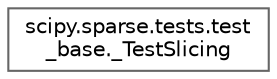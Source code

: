 digraph "Graphical Class Hierarchy"
{
 // LATEX_PDF_SIZE
  bgcolor="transparent";
  edge [fontname=Helvetica,fontsize=10,labelfontname=Helvetica,labelfontsize=10];
  node [fontname=Helvetica,fontsize=10,shape=box,height=0.2,width=0.4];
  rankdir="LR";
  Node0 [id="Node000000",label="scipy.sparse.tests.test\l_base._TestSlicing",height=0.2,width=0.4,color="grey40", fillcolor="white", style="filled",URL="$d6/d65/classscipy_1_1sparse_1_1tests_1_1test__base_1_1__TestSlicing.html",tooltip=" "];
}
